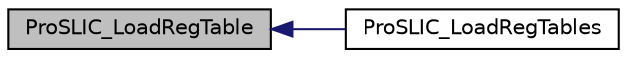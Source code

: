 digraph "ProSLIC_LoadRegTable"
{
  edge [fontname="Helvetica",fontsize="10",labelfontname="Helvetica",labelfontsize="10"];
  node [fontname="Helvetica",fontsize="10",shape=record];
  rankdir="LR";
  Node1 [label="ProSLIC_LoadRegTable",height=0.2,width=0.4,color="black", fillcolor="grey75", style="filled", fontcolor="black"];
  Node1 -> Node2 [dir="back",color="midnightblue",fontsize="10",style="solid",fontname="Helvetica"];
  Node2 [label="ProSLIC_LoadRegTables",height=0.2,width=0.4,color="black", fillcolor="white", style="filled",URL="$group___g_e_n___c_f_g.html#gabf5b41fc3eabf83f3216e373f3992e32",tooltip="Loads registers and RAM in the ProSLICs specified. "];
}
